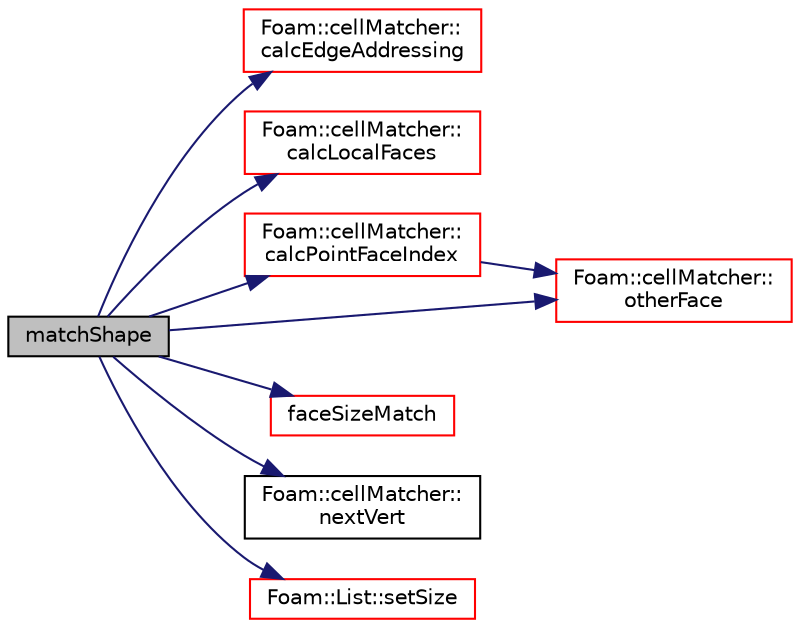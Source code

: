 digraph "matchShape"
{
  bgcolor="transparent";
  edge [fontname="Helvetica",fontsize="10",labelfontname="Helvetica",labelfontsize="10"];
  node [fontname="Helvetica",fontsize="10",shape=record];
  rankdir="LR";
  Node1 [label="matchShape",height=0.2,width=0.4,color="black", fillcolor="grey75", style="filled", fontcolor="black"];
  Node1 -> Node2 [color="midnightblue",fontsize="10",style="solid",fontname="Helvetica"];
  Node2 [label="Foam::cellMatcher::\lcalcEdgeAddressing",height=0.2,width=0.4,color="red",URL="$a00215.html#ae05e425cf53e0ea1ddba6df8b3d5b2ed",tooltip="Fill edge (start, end) to face number. "];
  Node1 -> Node3 [color="midnightblue",fontsize="10",style="solid",fontname="Helvetica"];
  Node3 [label="Foam::cellMatcher::\lcalcLocalFaces",height=0.2,width=0.4,color="red",URL="$a00215.html#a2c08aacbb105ac4bb8c9af47b712ddd6",tooltip="Calculates localFaces. Returns number of local vertices (or -1. "];
  Node1 -> Node4 [color="midnightblue",fontsize="10",style="solid",fontname="Helvetica"];
  Node4 [label="Foam::cellMatcher::\lcalcPointFaceIndex",height=0.2,width=0.4,color="red",URL="$a00215.html#affdc1ddd257e430b8357f273b6acccfa",tooltip="Fill vertex/face to index in face data structure. "];
  Node4 -> Node5 [color="midnightblue",fontsize="10",style="solid",fontname="Helvetica"];
  Node5 [label="Foam::cellMatcher::\lotherFace",height=0.2,width=0.4,color="red",URL="$a00215.html#aba2f921950884799f6f1e0974de6a129",tooltip="Given start,end of edge lookup both faces sharing it and return. "];
  Node1 -> Node6 [color="midnightblue",fontsize="10",style="solid",fontname="Helvetica"];
  Node6 [label="faceSizeMatch",height=0.2,width=0.4,color="red",URL="$a02647.html#a4fae4189a2083b8baef4f029fcf3bbf9",tooltip="Check whether number of face sizes match the shape. "];
  Node1 -> Node7 [color="midnightblue",fontsize="10",style="solid",fontname="Helvetica"];
  Node7 [label="Foam::cellMatcher::\lnextVert",height=0.2,width=0.4,color="black",URL="$a00215.html#a50315cd5fbb27349846bb330455baf36",tooltip="Step along face either in righthand or lefthand direction. "];
  Node1 -> Node5 [color="midnightblue",fontsize="10",style="solid",fontname="Helvetica"];
  Node1 -> Node8 [color="midnightblue",fontsize="10",style="solid",fontname="Helvetica"];
  Node8 [label="Foam::List::setSize",height=0.2,width=0.4,color="red",URL="$a01391.html#aedb985ffeaf1bdbfeccc2a8730405703",tooltip="Reset size of List. "];
}
